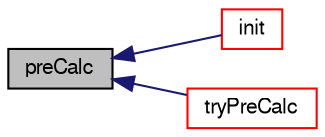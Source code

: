 digraph "preCalc"
{
  bgcolor="transparent";
  edge [fontname="FreeSans",fontsize="10",labelfontname="FreeSans",labelfontsize="10"];
  node [fontname="FreeSans",fontsize="10",shape=record];
  rankdir="LR";
  Node13 [label="preCalc",height=0.2,width=0.4,color="black", fillcolor="grey75", style="filled", fontcolor="black"];
  Node13 -> Node14 [dir="back",color="midnightblue",fontsize="10",style="solid",fontname="FreeSans"];
  Node14 [label="init",height=0.2,width=0.4,color="red",URL="$a28670.html#a02fd73d861ef2e4aabb38c0c9ff82947",tooltip="Initialise - typically setting static variables,. "];
  Node13 -> Node16 [dir="back",color="midnightblue",fontsize="10",style="solid",fontname="FreeSans"];
  Node16 [label="tryPreCalc",height=0.2,width=0.4,color="red",URL="$a28670.html#a38ea6cd20b76c95e4e4056d9b28bd0c6",tooltip="Pre-time loop calculations. "];
}
